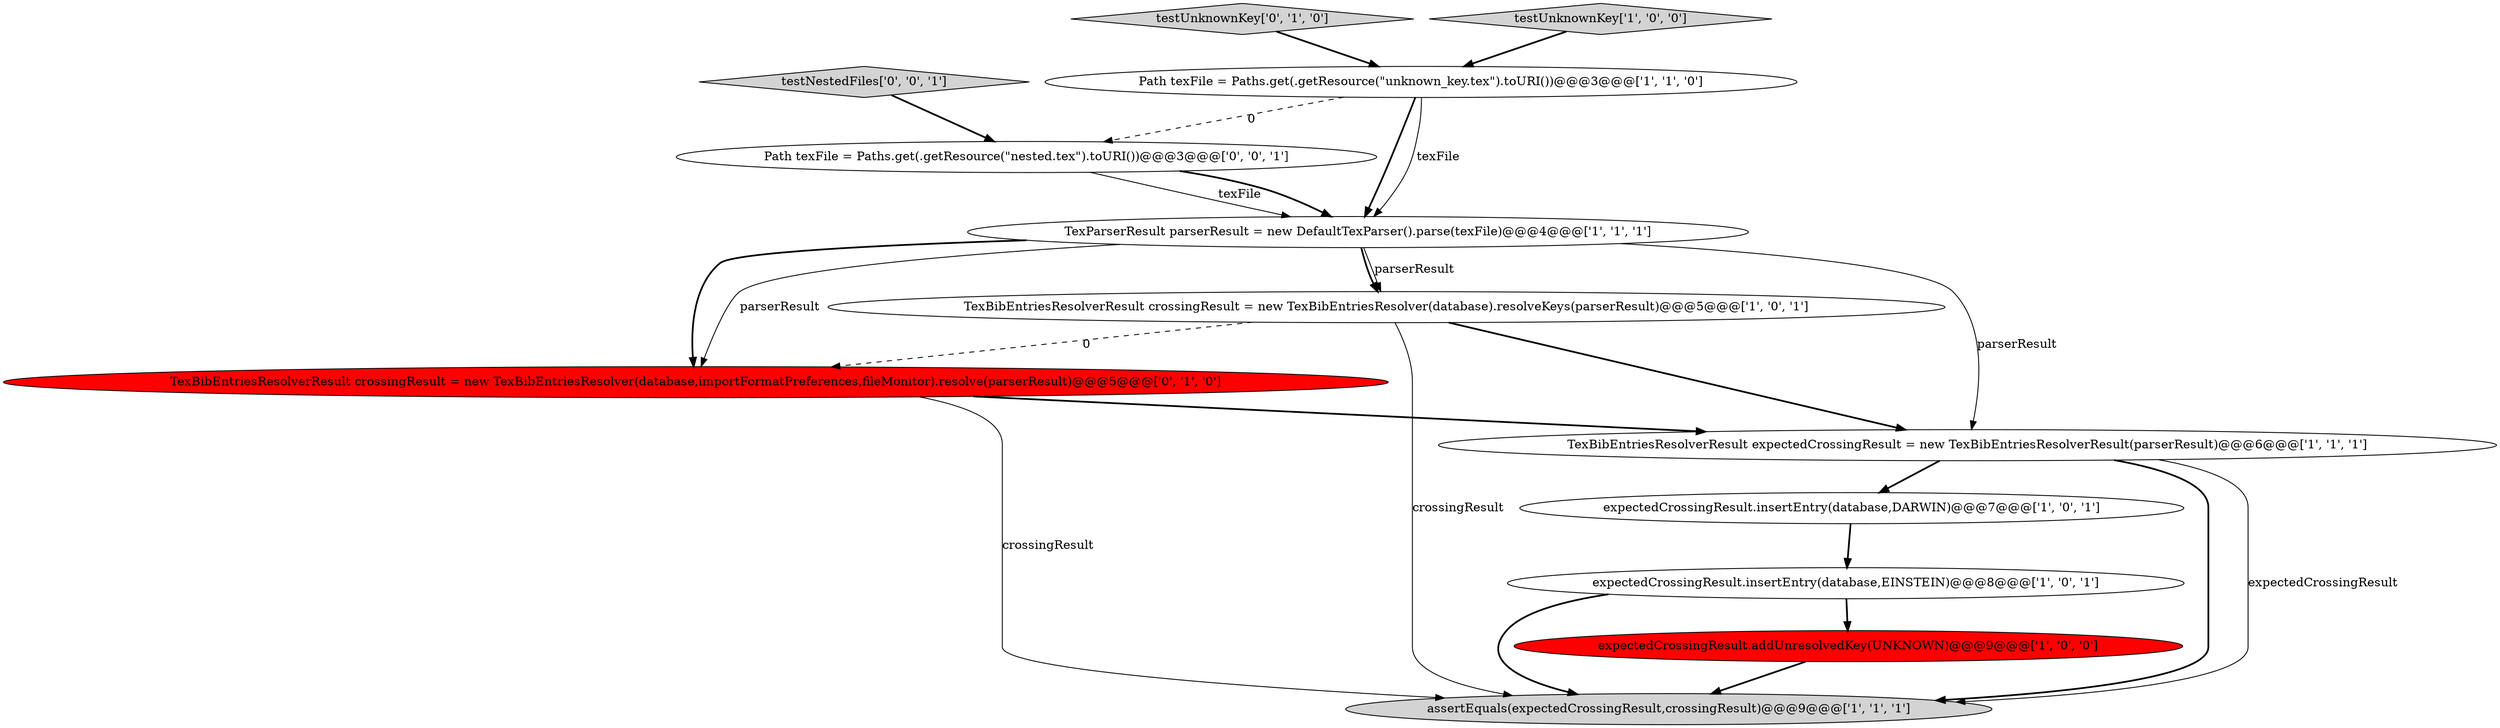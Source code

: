 digraph {
9 [style = filled, label = "TexBibEntriesResolverResult crossingResult = new TexBibEntriesResolver(database,importFormatPreferences,fileMonitor).resolve(parserResult)@@@5@@@['0', '1', '0']", fillcolor = red, shape = ellipse image = "AAA1AAABBB2BBB"];
11 [style = filled, label = "Path texFile = Paths.get(.getResource(\"nested.tex\").toURI())@@@3@@@['0', '0', '1']", fillcolor = white, shape = ellipse image = "AAA0AAABBB3BBB"];
4 [style = filled, label = "Path texFile = Paths.get(.getResource(\"unknown_key.tex\").toURI())@@@3@@@['1', '1', '0']", fillcolor = white, shape = ellipse image = "AAA0AAABBB1BBB"];
1 [style = filled, label = "TexBibEntriesResolverResult crossingResult = new TexBibEntriesResolver(database).resolveKeys(parserResult)@@@5@@@['1', '0', '1']", fillcolor = white, shape = ellipse image = "AAA0AAABBB1BBB"];
12 [style = filled, label = "testNestedFiles['0', '0', '1']", fillcolor = lightgray, shape = diamond image = "AAA0AAABBB3BBB"];
10 [style = filled, label = "testUnknownKey['0', '1', '0']", fillcolor = lightgray, shape = diamond image = "AAA0AAABBB2BBB"];
7 [style = filled, label = "expectedCrossingResult.insertEntry(database,EINSTEIN)@@@8@@@['1', '0', '1']", fillcolor = white, shape = ellipse image = "AAA0AAABBB1BBB"];
0 [style = filled, label = "TexParserResult parserResult = new DefaultTexParser().parse(texFile)@@@4@@@['1', '1', '1']", fillcolor = white, shape = ellipse image = "AAA0AAABBB1BBB"];
5 [style = filled, label = "expectedCrossingResult.insertEntry(database,DARWIN)@@@7@@@['1', '0', '1']", fillcolor = white, shape = ellipse image = "AAA0AAABBB1BBB"];
8 [style = filled, label = "assertEquals(expectedCrossingResult,crossingResult)@@@9@@@['1', '1', '1']", fillcolor = lightgray, shape = ellipse image = "AAA0AAABBB1BBB"];
6 [style = filled, label = "expectedCrossingResult.addUnresolvedKey(UNKNOWN)@@@9@@@['1', '0', '0']", fillcolor = red, shape = ellipse image = "AAA1AAABBB1BBB"];
3 [style = filled, label = "TexBibEntriesResolverResult expectedCrossingResult = new TexBibEntriesResolverResult(parserResult)@@@6@@@['1', '1', '1']", fillcolor = white, shape = ellipse image = "AAA0AAABBB1BBB"];
2 [style = filled, label = "testUnknownKey['1', '0', '0']", fillcolor = lightgray, shape = diamond image = "AAA0AAABBB1BBB"];
0->9 [style = bold, label=""];
11->0 [style = solid, label="texFile"];
12->11 [style = bold, label=""];
1->3 [style = bold, label=""];
1->9 [style = dashed, label="0"];
7->8 [style = bold, label=""];
2->4 [style = bold, label=""];
4->0 [style = bold, label=""];
9->8 [style = solid, label="crossingResult"];
0->1 [style = solid, label="parserResult"];
3->5 [style = bold, label=""];
11->0 [style = bold, label=""];
0->1 [style = bold, label=""];
3->8 [style = bold, label=""];
6->8 [style = bold, label=""];
7->6 [style = bold, label=""];
10->4 [style = bold, label=""];
3->8 [style = solid, label="expectedCrossingResult"];
9->3 [style = bold, label=""];
5->7 [style = bold, label=""];
0->9 [style = solid, label="parserResult"];
4->11 [style = dashed, label="0"];
1->8 [style = solid, label="crossingResult"];
0->3 [style = solid, label="parserResult"];
4->0 [style = solid, label="texFile"];
}
